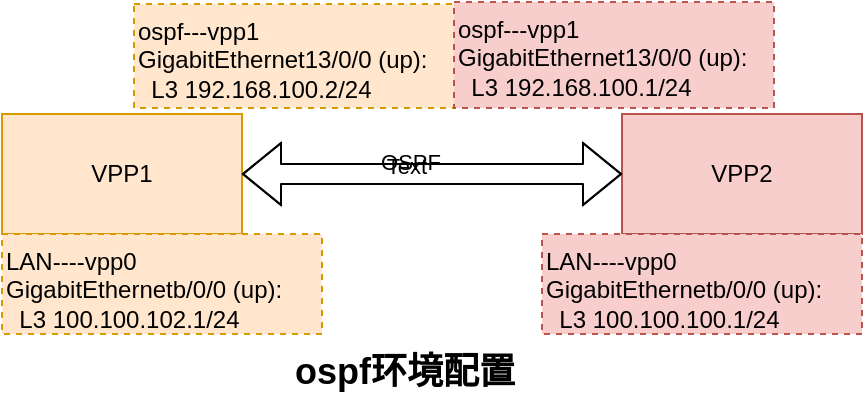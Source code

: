 <mxfile version="14.7.0" type="github">
  <diagram name="Page-1" id="e7e014a7-5840-1c2e-5031-d8a46d1fe8dd">
    <mxGraphModel dx="782" dy="437" grid="0" gridSize="10" guides="1" tooltips="1" connect="1" arrows="1" fold="1" page="1" pageScale="1" pageWidth="1169" pageHeight="826" background="none" math="0" shadow="0">
      <root>
        <mxCell id="0" />
        <mxCell id="1" parent="0" />
        <mxCell id="Rd-93OQ4wHYLOg3_eCHo-41" value="VPP1" style="rounded=0;whiteSpace=wrap;html=1;fillColor=#ffe6cc;strokeColor=#d79b00;labelBackgroundColor=none;" vertex="1" parent="1">
          <mxGeometry x="140" y="120" width="120" height="60" as="geometry" />
        </mxCell>
        <mxCell id="Rd-93OQ4wHYLOg3_eCHo-42" value="VPP2" style="rounded=0;whiteSpace=wrap;html=1;fillColor=#f8cecc;strokeColor=#b85450;labelBackgroundColor=none;" vertex="1" parent="1">
          <mxGeometry x="450" y="120" width="120" height="60" as="geometry" />
        </mxCell>
        <mxCell id="Rd-93OQ4wHYLOg3_eCHo-44" value="" style="shape=flexArrow;endArrow=classic;startArrow=classic;html=1;entryX=0;entryY=0.5;entryDx=0;entryDy=0;exitX=1;exitY=0.5;exitDx=0;exitDy=0;labelBackgroundColor=none;" edge="1" parent="1" source="Rd-93OQ4wHYLOg3_eCHo-41" target="Rd-93OQ4wHYLOg3_eCHo-42">
          <mxGeometry width="100" height="100" relative="1" as="geometry">
            <mxPoint x="320" y="220" as="sourcePoint" />
            <mxPoint x="420" y="120" as="targetPoint" />
            <Array as="points">
              <mxPoint x="360" y="150" />
            </Array>
          </mxGeometry>
        </mxCell>
        <mxCell id="Rd-93OQ4wHYLOg3_eCHo-45" value="Text" style="edgeLabel;html=1;align=center;verticalAlign=middle;resizable=0;points=[];labelBackgroundColor=none;" vertex="1" connectable="0" parent="Rd-93OQ4wHYLOg3_eCHo-44">
          <mxGeometry x="-0.137" y="4" relative="1" as="geometry">
            <mxPoint as="offset" />
          </mxGeometry>
        </mxCell>
        <mxCell id="Rd-93OQ4wHYLOg3_eCHo-46" value="OSPF" style="edgeLabel;html=1;align=center;verticalAlign=middle;resizable=0;points=[];labelBackgroundColor=none;" vertex="1" connectable="0" parent="Rd-93OQ4wHYLOg3_eCHo-44">
          <mxGeometry x="-0.116" y="6" relative="1" as="geometry">
            <mxPoint as="offset" />
          </mxGeometry>
        </mxCell>
        <mxCell id="Rd-93OQ4wHYLOg3_eCHo-47" value="ospf---vpp1&lt;br&gt;GigabitEthernet13/0/0 (up):&lt;br&gt;&amp;nbsp; L3 192.168.100.2/24" style="text;whiteSpace=wrap;html=1;strokeColor=#d79b00;dashed=1;fillColor=#ffe6cc;labelBackgroundColor=none;" vertex="1" parent="1">
          <mxGeometry x="206" y="65" width="160" height="52" as="geometry" />
        </mxCell>
        <mxCell id="Rd-93OQ4wHYLOg3_eCHo-48" value="ospf---vpp1&lt;br&gt;GigabitEthernet13/0/0 (up):&lt;br&gt;&amp;nbsp; L3 192.168.100.1/24" style="text;whiteSpace=wrap;html=1;strokeColor=#b85450;dashed=1;fillColor=#f8cecc;labelBackgroundColor=none;" vertex="1" parent="1">
          <mxGeometry x="366" y="64" width="160" height="53" as="geometry" />
        </mxCell>
        <mxCell id="Rd-93OQ4wHYLOg3_eCHo-49" value="LAN----vpp0&lt;br&gt;GigabitEthernetb/0/0 (up):&lt;br&gt;&amp;nbsp; L3 100.100.100.1/24" style="text;whiteSpace=wrap;html=1;strokeColor=#b85450;dashed=1;fillColor=#f8cecc;labelBackgroundColor=none;" vertex="1" parent="1">
          <mxGeometry x="410" y="180" width="160" height="50" as="geometry" />
        </mxCell>
        <mxCell id="Rd-93OQ4wHYLOg3_eCHo-51" value="LAN----vpp0&lt;br&gt;GigabitEthernetb/0/0 (up):&lt;br&gt;&amp;nbsp; L3 100.100.102.1/24" style="text;whiteSpace=wrap;html=1;strokeColor=#d79b00;dashed=1;fillColor=#ffe6cc;labelBackgroundColor=none;" vertex="1" parent="1">
          <mxGeometry x="140" y="180" width="160" height="50" as="geometry" />
        </mxCell>
        <mxCell id="Rd-93OQ4wHYLOg3_eCHo-52" value="ospf环境配置" style="text;html=1;strokeColor=none;fillColor=none;align=center;verticalAlign=middle;whiteSpace=wrap;rounded=0;dashed=1;fontSize=18;fontStyle=1;labelBackgroundColor=none;" vertex="1" parent="1">
          <mxGeometry x="279" y="239" width="125" height="20" as="geometry" />
        </mxCell>
      </root>
    </mxGraphModel>
  </diagram>
</mxfile>
